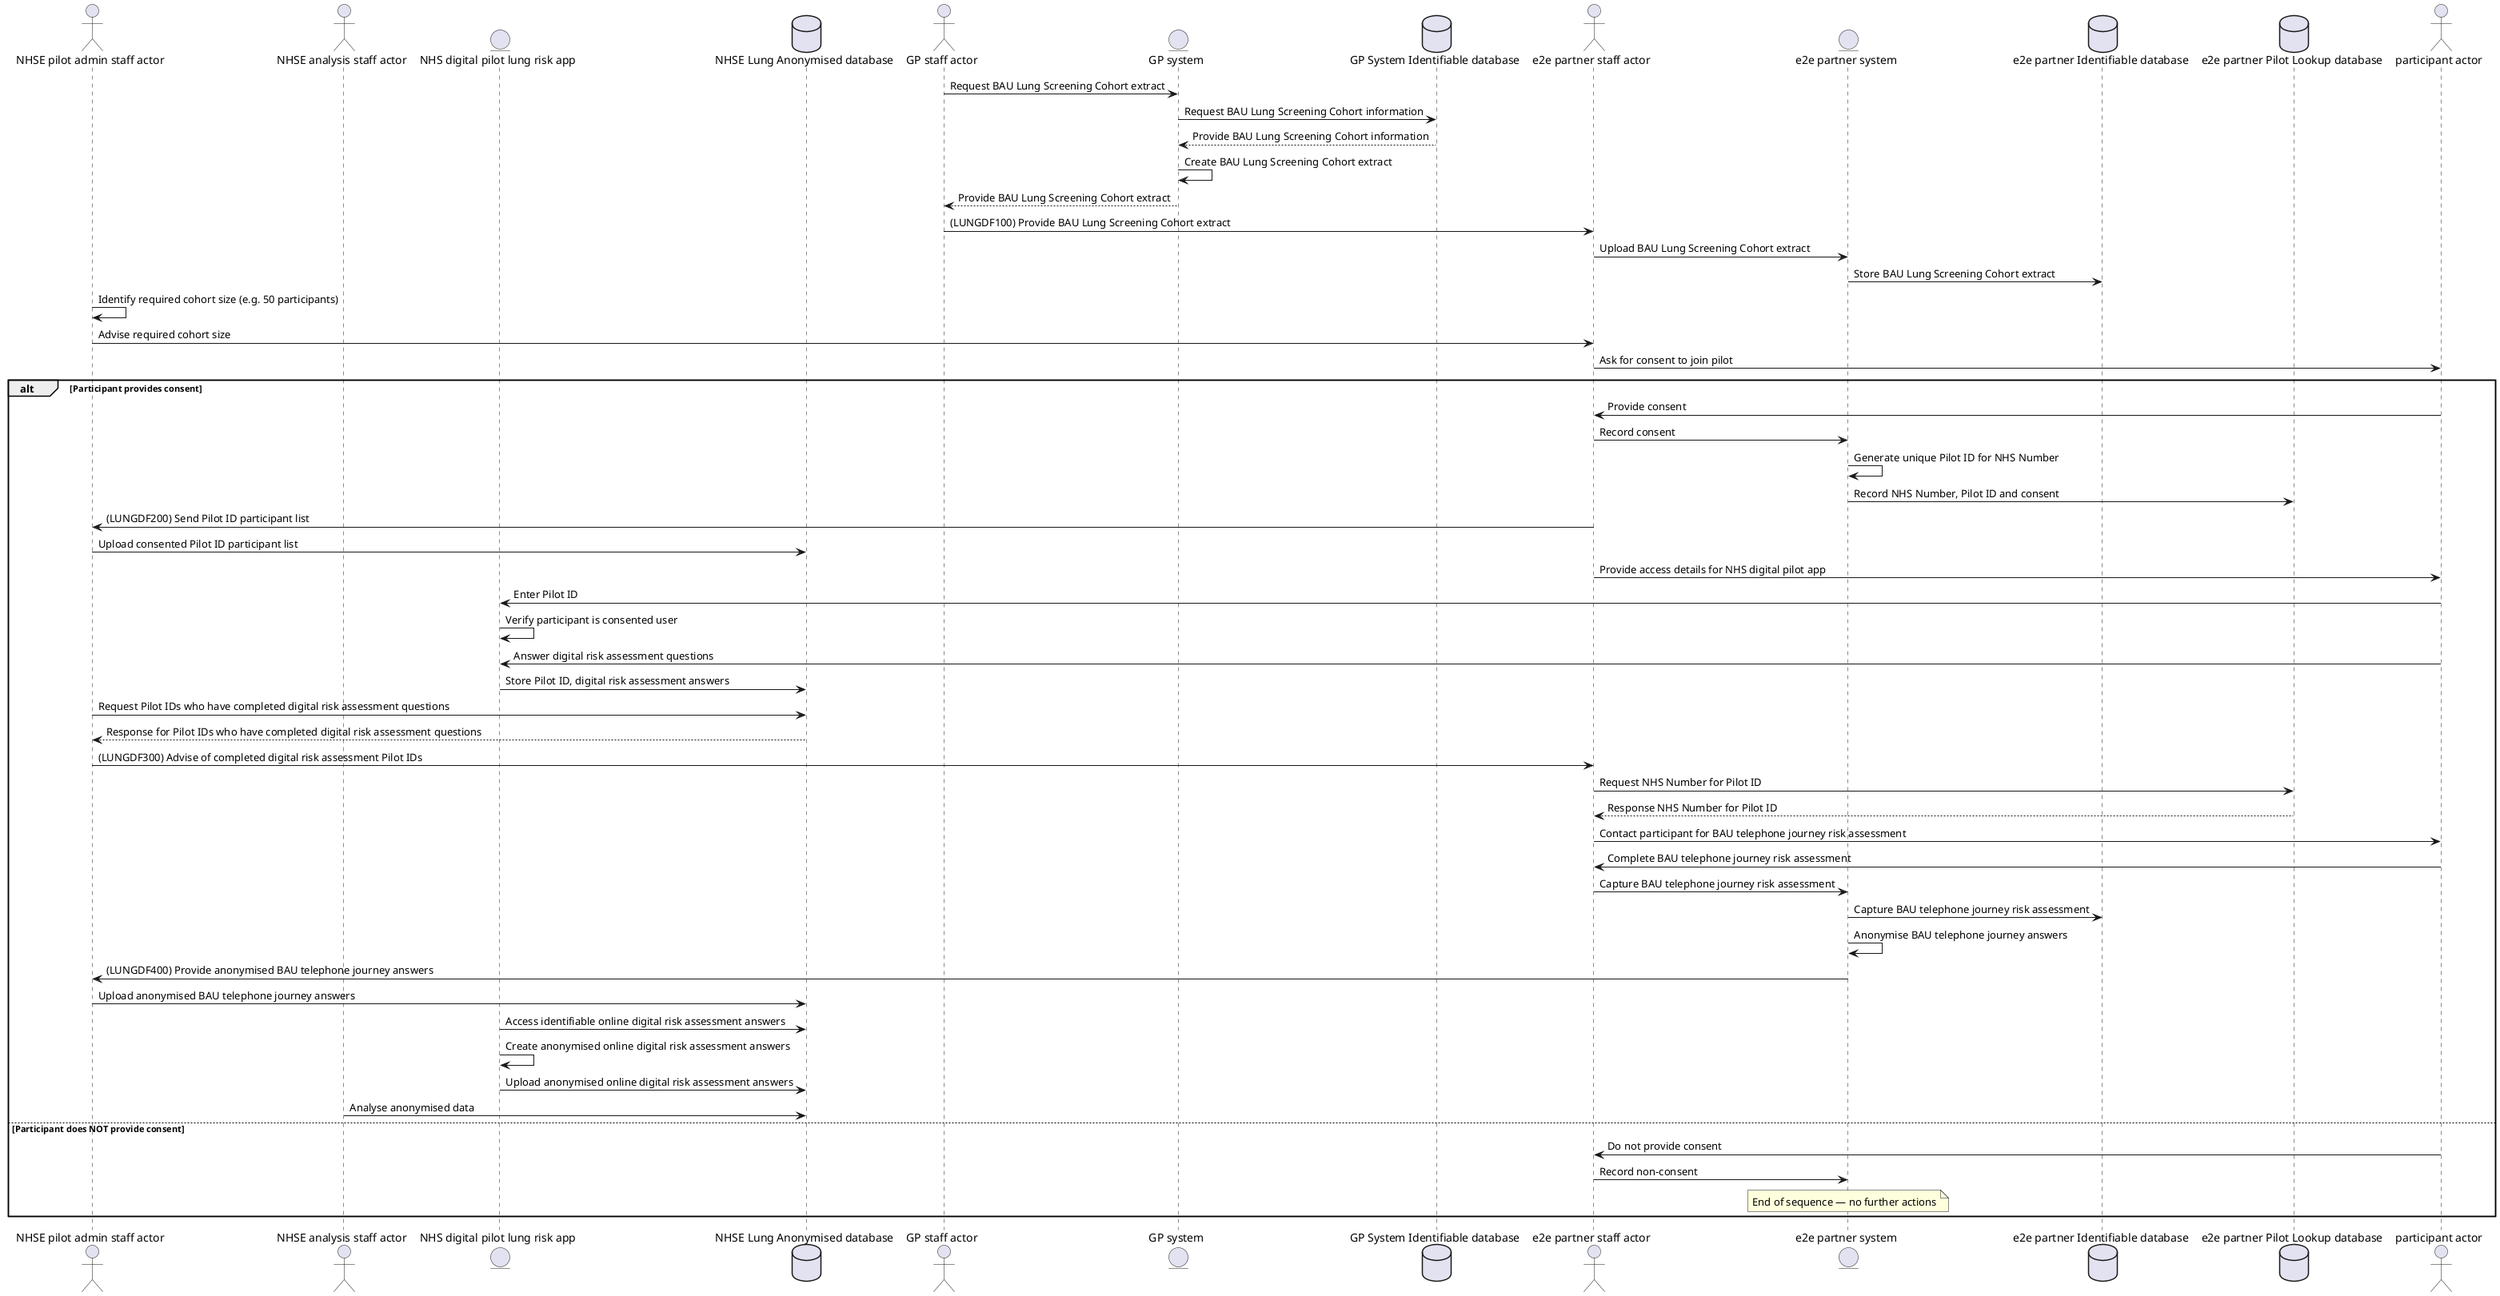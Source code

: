 @startuml
actor "NHSE pilot admin staff actor" as NHSE_Admin
actor "NHSE analysis staff actor" as NHSE_Analysis
entity "NHS digital pilot lung risk app" as NHS_LR_App
database "NHSE Lung Anonymised database" as Lung_Anon_DB
actor "GP staff actor" as GP_Staff
entity "GP system" as GP_System
database "GP System Identifiable database" as GP_ID_DB
actor "e2e partner staff actor" as E2E_Staff
entity "e2e partner system" as E2E_System
database "e2e partner Identifiable database" as E2E_ID_DB
database "e2e partner Pilot Lookup database" as E2E_Pilot_Lookup_DB
actor "participant actor" as Participant

' Step 1 BAU lung cohorting
GP_Staff -> GP_System: Request BAU Lung Screening Cohort extract
GP_System -> GP_ID_DB: Request BAU Lung Screening Cohort information
GP_ID_DB --> GP_System: Provide BAU Lung Screening Cohort information
GP_System -> GP_System: Create BAU Lung Screening Cohort extract
GP_System --> GP_Staff: Provide BAU Lung Screening Cohort extract
GP_Staff -> E2E_Staff: (LUNGDF100) Provide BAU Lung Screening Cohort extract
E2E_Staff -> E2E_System: Upload BAU Lung Screening Cohort extract
E2E_System -> E2E_ID_DB: Store BAU Lung Screening Cohort extract
' Step 2 pilot digital app cohorting and consent
NHSE_Admin -> NHSE_Admin: Identify required cohort size (e.g. 50 participants)
NHSE_Admin -> E2E_Staff: Advise required cohort size
E2E_Staff -> Participant: Ask for consent to join pilot

alt Participant provides consent
    Participant -> E2E_Staff: Provide consent
    E2E_Staff -> E2E_System: Record consent
    E2E_System -> E2E_System: Generate unique Pilot ID for NHS Number
    E2E_System -> E2E_Pilot_Lookup_DB: Record NHS Number, Pilot ID and consent
    E2E_Staff -> NHSE_Admin: (LUNGDF200) Send Pilot ID participant list
    NHSE_Admin -> Lung_Anon_DB: Upload consented Pilot ID participant list
    E2E_Staff -> Participant: Provide access details for NHS digital pilot app
' Step 3 participant completion of pilot digital app journey
    Participant -> NHS_LR_App: Enter Pilot ID
    NHS_LR_App -> NHS_LR_App: Verify participant is consented user
    Participant -> NHS_LR_App: Answer digital risk assessment questions
    NHS_LR_App -> Lung_Anon_DB: Store Pilot ID, digital risk assessment answers
    NHSE_Admin -> Lung_Anon_DB: Request Pilot IDs who have completed digital risk assessment questions
    Lung_Anon_DB --> NHSE_Admin: Response for Pilot IDs who have completed digital risk assessment questions
    NHSE_Admin -> E2E_Staff: (LUNGDF300) Advise of completed digital risk assessment Pilot IDs
    E2E_Staff -> E2E_Pilot_Lookup_DB: Request NHS Number for Pilot ID
    E2E_Pilot_Lookup_DB --> E2E_Staff: Response NHS Number for Pilot ID
' Step 4 BAU telephone user journey
    E2E_Staff -> Participant: Contact participant for BAU telephone journey risk assessment
    Participant -> E2E_Staff: Complete BAU telephone journey risk assessment
    E2E_Staff -> E2E_System: Capture BAU telephone journey risk assessment
    E2E_System -> E2E_ID_DB: Capture BAU telephone journey risk assessment
' Step 5 prepare data and analyse
    E2E_System -> E2E_System: Anonymise BAU telephone journey answers
    E2E_System -> NHSE_Admin: (LUNGDF400) Provide anonymised BAU telephone journey answers
    NHSE_Admin -> Lung_Anon_DB: Upload anonymised BAU telephone journey answers
    NHS_LR_App -> Lung_Anon_DB: Access identifiable online digital risk assessment answers
    NHS_LR_App -> NHS_LR_App: Create anonymised online digital risk assessment answers
    NHS_LR_App -> Lung_Anon_DB: Upload anonymised online digital risk assessment answers
    NHSE_Analysis -> Lung_Anon_DB: Analyse anonymised data
else Participant does NOT provide consent
    Participant -> E2E_Staff: Do not provide consent
    E2E_Staff -> E2E_System: Record non-consent
    note over E2E_System: End of sequence — no further actions
end
@enduml
